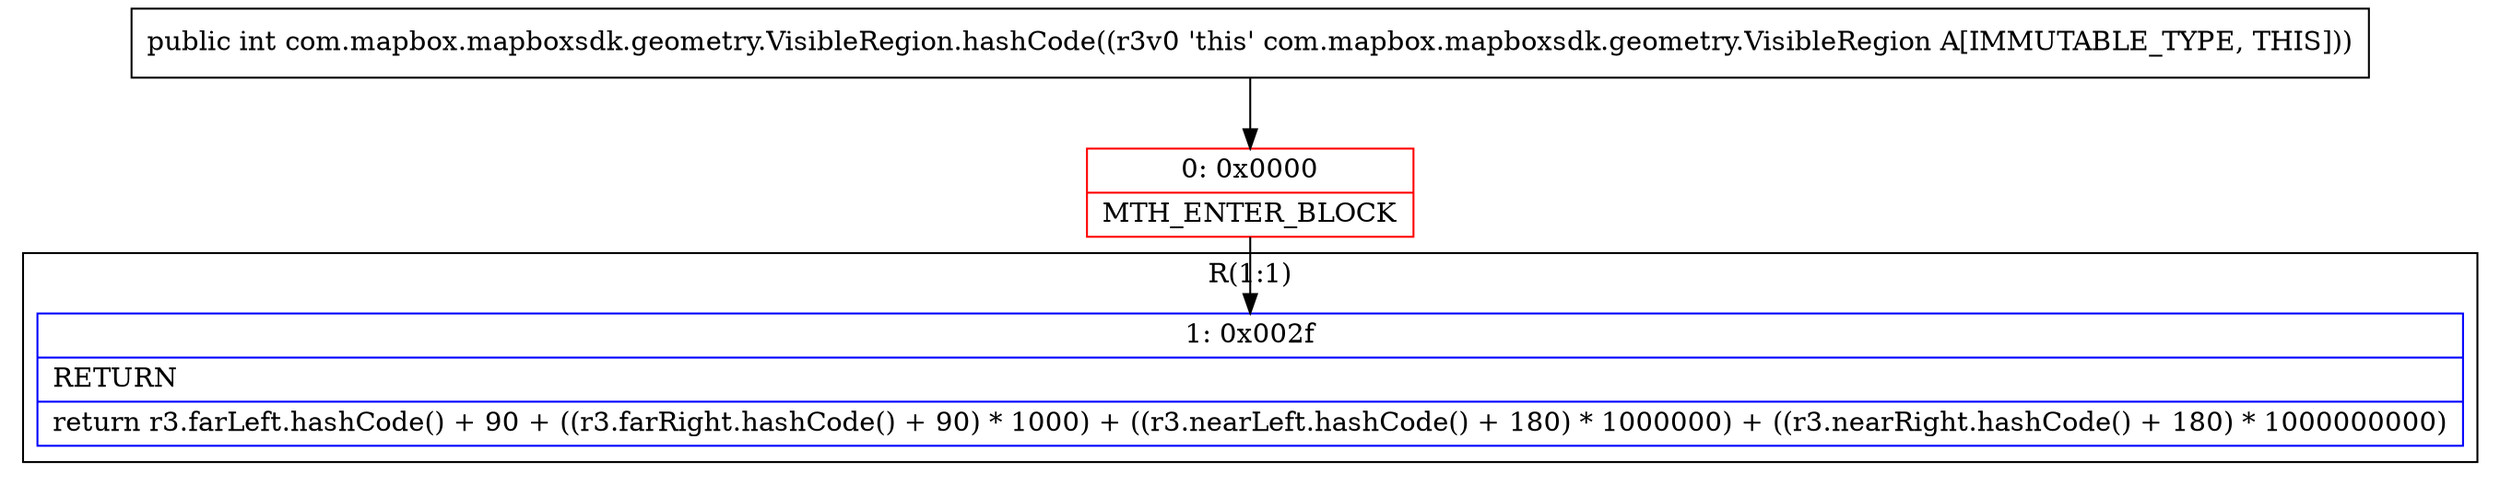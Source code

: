 digraph "CFG forcom.mapbox.mapboxsdk.geometry.VisibleRegion.hashCode()I" {
subgraph cluster_Region_1597088870 {
label = "R(1:1)";
node [shape=record,color=blue];
Node_1 [shape=record,label="{1\:\ 0x002f|RETURN\l|return r3.farLeft.hashCode() + 90 + ((r3.farRight.hashCode() + 90) * 1000) + ((r3.nearLeft.hashCode() + 180) * 1000000) + ((r3.nearRight.hashCode() + 180) * 1000000000)\l}"];
}
Node_0 [shape=record,color=red,label="{0\:\ 0x0000|MTH_ENTER_BLOCK\l}"];
MethodNode[shape=record,label="{public int com.mapbox.mapboxsdk.geometry.VisibleRegion.hashCode((r3v0 'this' com.mapbox.mapboxsdk.geometry.VisibleRegion A[IMMUTABLE_TYPE, THIS])) }"];
MethodNode -> Node_0;
Node_0 -> Node_1;
}

